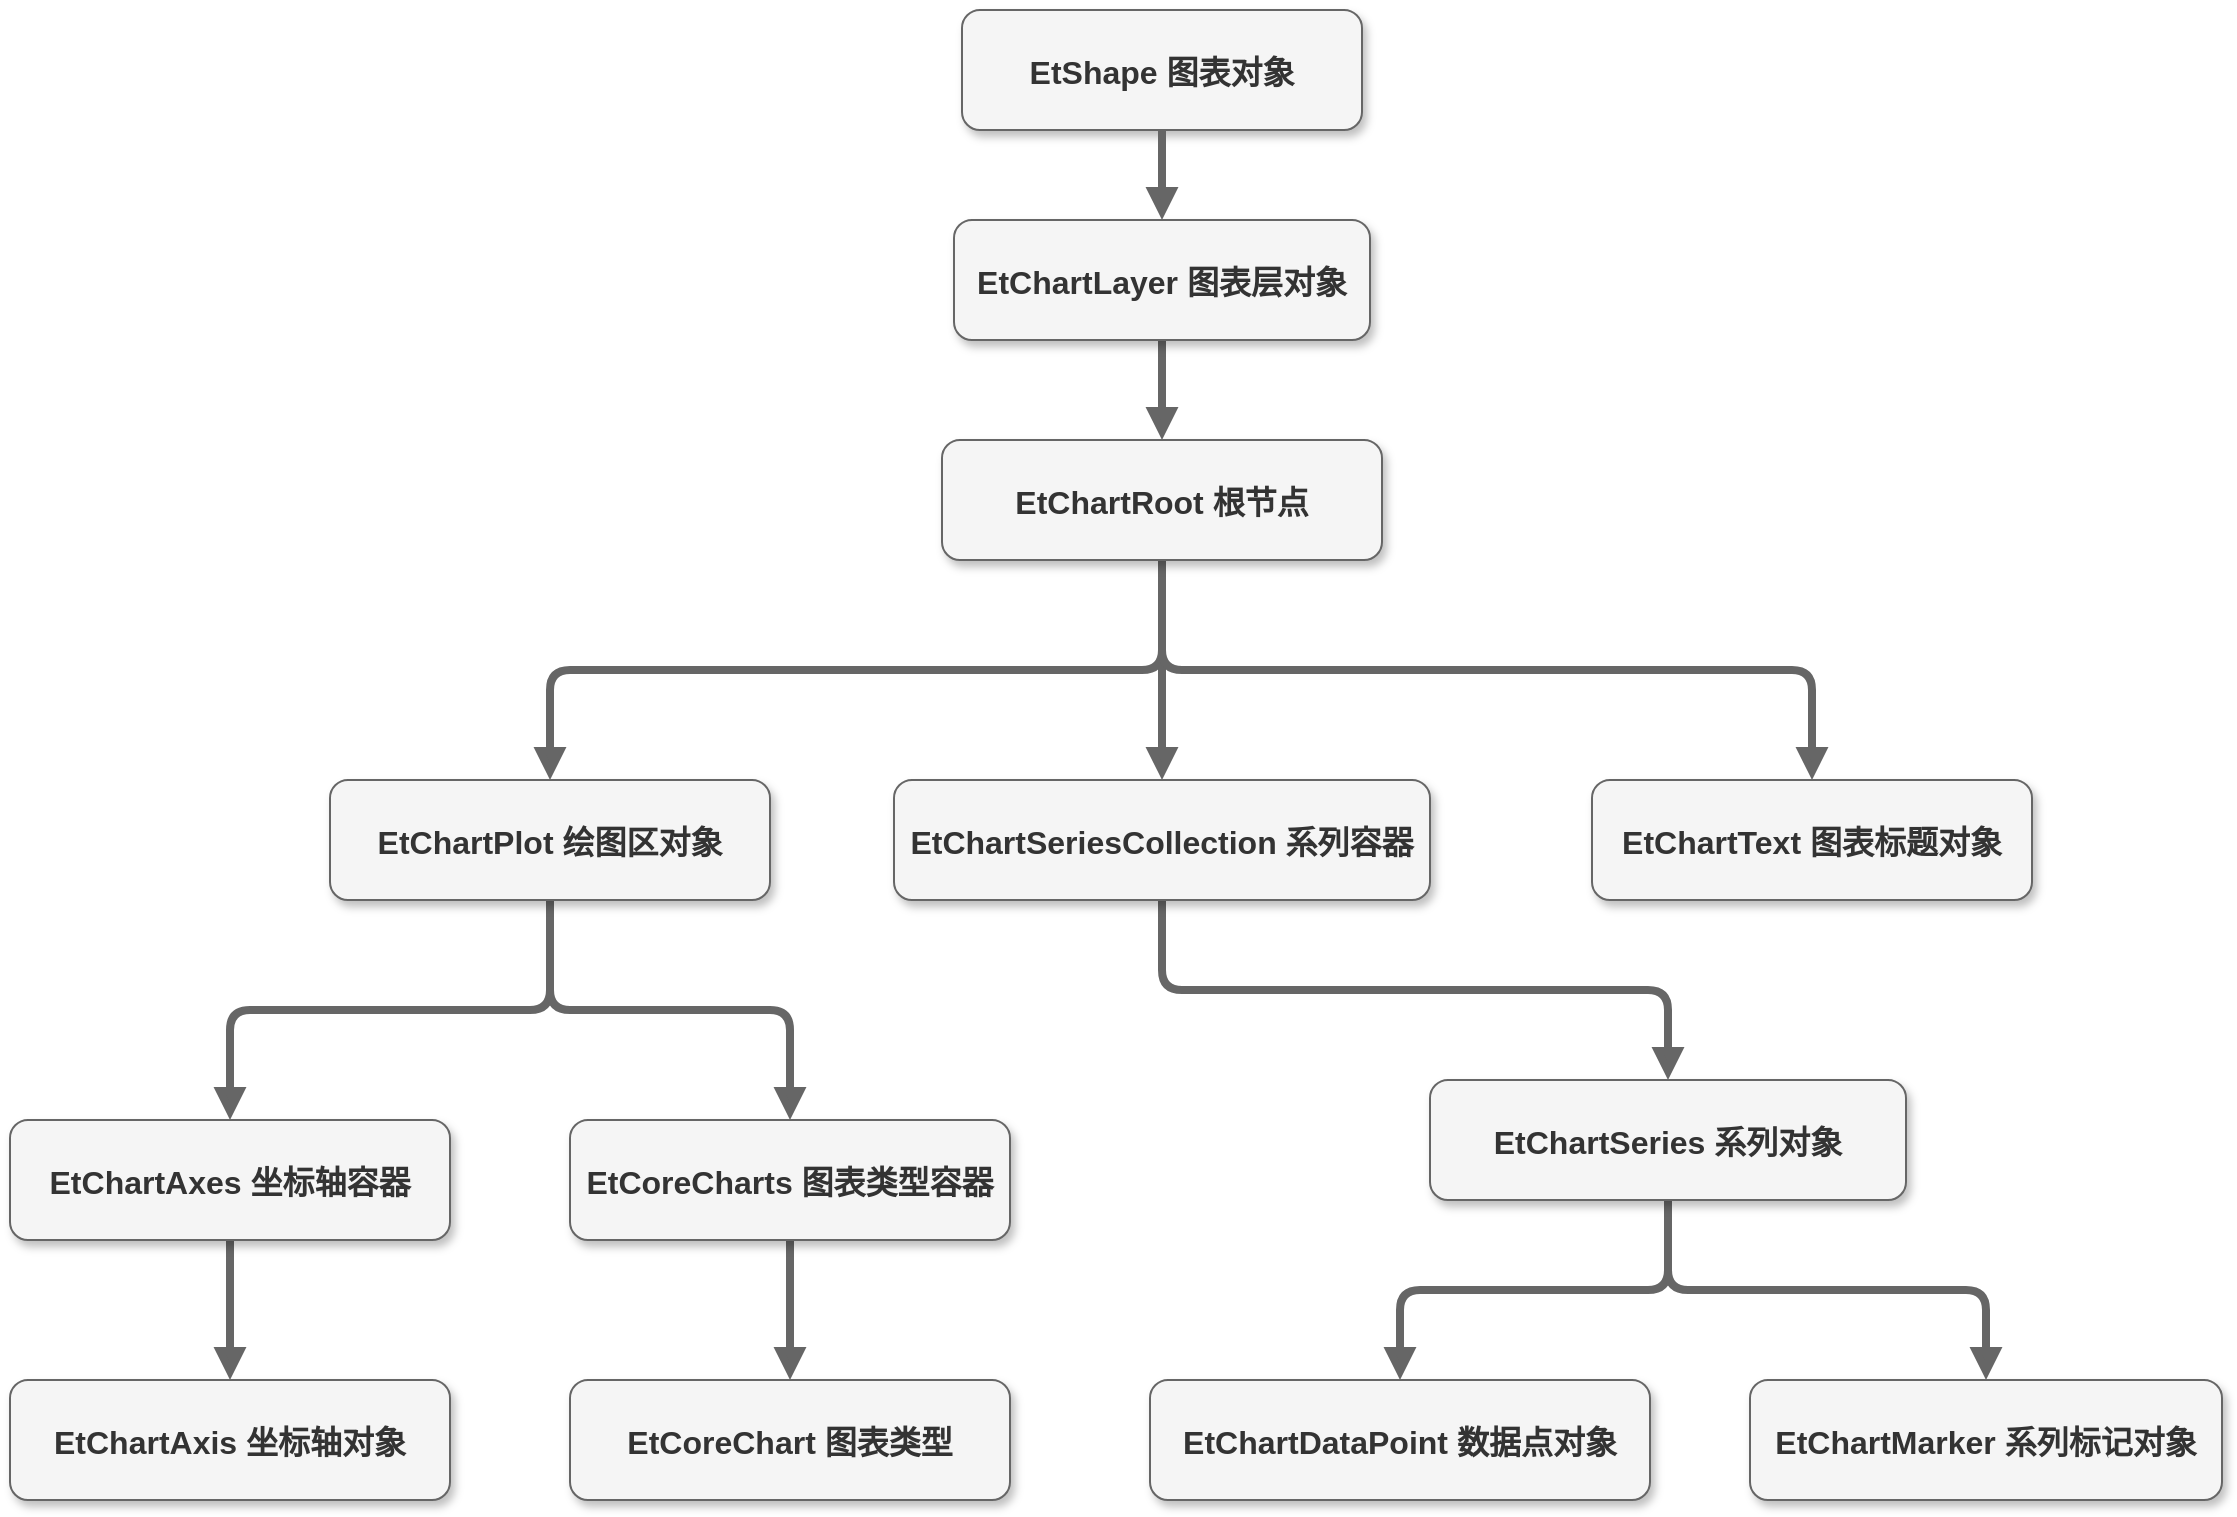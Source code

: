 <mxfile version="12.2.3" type="github" pages="2">
  <diagram name="Page-1" id="97916047-d0de-89f5-080d-49f4d83e522f">
    <mxGraphModel dx="1066" dy="564" grid="1" gridSize="10" guides="1" tooltips="1" connect="1" arrows="1" fold="1" page="1" pageScale="1.5" pageWidth="1169" pageHeight="827" background="#ffffff" math="0" shadow="0">
      <root>
        <mxCell id="0"/>
        <mxCell id="1" parent="0"/>
        <mxCell id="waPN-zL2iwQJFOT_Tszx-65" value="EtShape 图表对象" style="rounded=1;fillColor=#f5f5f5;strokeColor=#666666;shadow=1;fontStyle=1;fontColor=#333333;fontSize=16;" parent="1" vertex="1">
          <mxGeometry x="676" y="155" width="200" height="60" as="geometry"/>
        </mxCell>
        <mxCell id="waPN-zL2iwQJFOT_Tszx-68" value="" style="edgeStyle=elbowEdgeStyle;orthogonalLoop=1;jettySize=auto;elbow=vertical;html=1;endArrow=block;endFill=1;strokeColor=#666666;strokeWidth=4;fillColor=#f5f5f5;fontSize=16;" parent="1" source="3" target="waPN-zL2iwQJFOT_Tszx-67" edge="1">
          <mxGeometry relative="1" as="geometry"/>
        </mxCell>
        <mxCell id="3" value="EtChartLayer 图表层对象" style="rounded=1;fillColor=#f5f5f5;strokeColor=#666666;shadow=1;fontStyle=1;fontColor=#333333;fontSize=16;" parent="1" vertex="1">
          <mxGeometry x="672" y="260" width="208" height="60" as="geometry"/>
        </mxCell>
        <mxCell id="waPN-zL2iwQJFOT_Tszx-70" value="" style="edgeStyle=elbowEdgeStyle;orthogonalLoop=1;jettySize=auto;elbow=vertical;html=1;endArrow=block;endFill=1;strokeColor=#666666;strokeWidth=4;fillColor=#f5f5f5;fontSize=16;" parent="1" source="waPN-zL2iwQJFOT_Tszx-67" target="waPN-zL2iwQJFOT_Tszx-69" edge="1">
          <mxGeometry relative="1" as="geometry"/>
        </mxCell>
        <mxCell id="waPN-zL2iwQJFOT_Tszx-72" value="" style="edgeStyle=elbowEdgeStyle;orthogonalLoop=1;jettySize=auto;elbow=vertical;html=1;endArrow=block;endFill=1;strokeColor=#666666;strokeWidth=4;fillColor=#f5f5f5;fontSize=16;" parent="1" source="waPN-zL2iwQJFOT_Tszx-67" target="waPN-zL2iwQJFOT_Tszx-71" edge="1">
          <mxGeometry relative="1" as="geometry"/>
        </mxCell>
        <mxCell id="waPN-zL2iwQJFOT_Tszx-74" value="" style="edgeStyle=elbowEdgeStyle;orthogonalLoop=1;jettySize=auto;elbow=vertical;html=1;endArrow=block;endFill=1;strokeColor=#666666;strokeWidth=4;fillColor=#f5f5f5;fontSize=16;" parent="1" source="waPN-zL2iwQJFOT_Tszx-67" target="waPN-zL2iwQJFOT_Tszx-73" edge="1">
          <mxGeometry relative="1" as="geometry"/>
        </mxCell>
        <mxCell id="waPN-zL2iwQJFOT_Tszx-67" value="EtChartRoot 根节点" style="rounded=1;fillColor=#f5f5f5;strokeColor=#666666;shadow=1;fontStyle=1;fontColor=#333333;fontSize=16;" parent="1" vertex="1">
          <mxGeometry x="666" y="370" width="220" height="60" as="geometry"/>
        </mxCell>
        <mxCell id="waPN-zL2iwQJFOT_Tszx-73" value="EtChartText 图表标题对象" style="rounded=1;fillColor=#f5f5f5;strokeColor=#666666;shadow=1;fontStyle=1;fontColor=#333333;fontSize=16;" parent="1" vertex="1">
          <mxGeometry x="991" y="540" width="220" height="60" as="geometry"/>
        </mxCell>
        <mxCell id="waPN-zL2iwQJFOT_Tszx-81" value="" style="edgeStyle=elbowEdgeStyle;orthogonalLoop=1;jettySize=auto;elbow=vertical;html=1;endArrow=block;endFill=1;strokeColor=#666666;strokeWidth=4;fillColor=#f5f5f5;fontSize=16;" parent="1" source="waPN-zL2iwQJFOT_Tszx-71" target="waPN-zL2iwQJFOT_Tszx-80" edge="1">
          <mxGeometry relative="1" as="geometry"/>
        </mxCell>
        <mxCell id="waPN-zL2iwQJFOT_Tszx-71" value="EtChartSeriesCollection 系列容器" style="rounded=1;fillColor=#f5f5f5;strokeColor=#666666;shadow=1;fontStyle=1;fontColor=#333333;fontSize=16;" parent="1" vertex="1">
          <mxGeometry x="642" y="540" width="268" height="60" as="geometry"/>
        </mxCell>
        <mxCell id="waPN-zL2iwQJFOT_Tszx-83" value="" style="edgeStyle=elbowEdgeStyle;orthogonalLoop=1;jettySize=auto;elbow=vertical;html=1;endArrow=block;endFill=1;strokeColor=#666666;strokeWidth=4;fillColor=#f5f5f5;fontSize=16;" parent="1" source="waPN-zL2iwQJFOT_Tszx-80" target="waPN-zL2iwQJFOT_Tszx-82" edge="1">
          <mxGeometry relative="1" as="geometry"/>
        </mxCell>
        <mxCell id="waPN-zL2iwQJFOT_Tszx-85" value="" style="edgeStyle=elbowEdgeStyle;orthogonalLoop=1;jettySize=auto;elbow=vertical;html=1;endArrow=block;endFill=1;strokeColor=#666666;strokeWidth=4;fillColor=#f5f5f5;fontSize=16;" parent="1" source="waPN-zL2iwQJFOT_Tszx-80" target="waPN-zL2iwQJFOT_Tszx-84" edge="1">
          <mxGeometry relative="1" as="geometry"/>
        </mxCell>
        <mxCell id="waPN-zL2iwQJFOT_Tszx-80" value="EtChartSeries 系列对象" style="rounded=1;fillColor=#f5f5f5;strokeColor=#666666;shadow=1;fontStyle=1;fontColor=#333333;fontSize=16;" parent="1" vertex="1">
          <mxGeometry x="910" y="690" width="238" height="60" as="geometry"/>
        </mxCell>
        <mxCell id="waPN-zL2iwQJFOT_Tszx-84" value="EtChartMarker 系列标记对象" style="rounded=1;fillColor=#f5f5f5;strokeColor=#666666;shadow=1;fontStyle=1;fontColor=#333333;fontSize=16;" parent="1" vertex="1">
          <mxGeometry x="1070" y="840" width="236" height="60" as="geometry"/>
        </mxCell>
        <mxCell id="waPN-zL2iwQJFOT_Tszx-82" value="EtChartDataPoint 数据点对象" style="rounded=1;fillColor=#f5f5f5;strokeColor=#666666;shadow=1;fontStyle=1;fontColor=#333333;fontSize=16;" parent="1" vertex="1">
          <mxGeometry x="770" y="840" width="250" height="60" as="geometry"/>
        </mxCell>
        <mxCell id="waPN-zL2iwQJFOT_Tszx-76" value="" style="edgeStyle=elbowEdgeStyle;orthogonalLoop=1;jettySize=auto;elbow=vertical;html=1;endArrow=block;endFill=1;strokeColor=#666666;strokeWidth=4;fillColor=#f5f5f5;fontSize=16;" parent="1" source="waPN-zL2iwQJFOT_Tszx-69" target="waPN-zL2iwQJFOT_Tszx-75" edge="1">
          <mxGeometry relative="1" as="geometry"/>
        </mxCell>
        <mxCell id="waPN-zL2iwQJFOT_Tszx-79" value="" style="edgeStyle=elbowEdgeStyle;orthogonalLoop=1;jettySize=auto;elbow=vertical;html=1;endArrow=block;endFill=1;strokeColor=#666666;strokeWidth=4;fillColor=#f5f5f5;fontSize=16;" parent="1" source="waPN-zL2iwQJFOT_Tszx-69" target="waPN-zL2iwQJFOT_Tszx-78" edge="1">
          <mxGeometry relative="1" as="geometry"/>
        </mxCell>
        <mxCell id="waPN-zL2iwQJFOT_Tszx-69" value="EtChartPlot 绘图区对象" style="rounded=1;fillColor=#f5f5f5;strokeColor=#666666;shadow=1;fontStyle=1;fontColor=#333333;fontSize=16;" parent="1" vertex="1">
          <mxGeometry x="360" y="540" width="220" height="60" as="geometry"/>
        </mxCell>
        <mxCell id="waPN-zL2iwQJFOT_Tszx-90" value="" style="edgeStyle=elbowEdgeStyle;orthogonalLoop=1;jettySize=auto;elbow=vertical;html=1;endArrow=block;endFill=1;strokeColor=#666666;strokeWidth=4;fillColor=#f5f5f5;fontSize=16;" parent="1" source="waPN-zL2iwQJFOT_Tszx-78" target="waPN-zL2iwQJFOT_Tszx-89" edge="1">
          <mxGeometry relative="1" as="geometry"/>
        </mxCell>
        <mxCell id="waPN-zL2iwQJFOT_Tszx-78" value="EtCoreCharts 图表类型容器" style="rounded=1;fillColor=#f5f5f5;strokeColor=#666666;shadow=1;fontStyle=1;fontColor=#333333;fontSize=16;" parent="1" vertex="1">
          <mxGeometry x="480" y="710" width="220" height="60" as="geometry"/>
        </mxCell>
        <mxCell id="waPN-zL2iwQJFOT_Tszx-89" value="EtCoreChart 图表类型" style="rounded=1;fillColor=#f5f5f5;strokeColor=#666666;shadow=1;fontStyle=1;fontColor=#333333;fontSize=16;" parent="1" vertex="1">
          <mxGeometry x="480" y="840" width="220" height="60" as="geometry"/>
        </mxCell>
        <mxCell id="waPN-zL2iwQJFOT_Tszx-88" value="" style="edgeStyle=elbowEdgeStyle;orthogonalLoop=1;jettySize=auto;elbow=vertical;html=1;endArrow=block;endFill=1;strokeColor=#666666;strokeWidth=4;fillColor=#f5f5f5;fontSize=16;" parent="1" source="waPN-zL2iwQJFOT_Tszx-75" target="waPN-zL2iwQJFOT_Tszx-87" edge="1">
          <mxGeometry relative="1" as="geometry"/>
        </mxCell>
        <mxCell id="waPN-zL2iwQJFOT_Tszx-75" value="EtChartAxes 坐标轴容器" style="rounded=1;fillColor=#f5f5f5;strokeColor=#666666;shadow=1;fontStyle=1;fontColor=#333333;fontSize=16;" parent="1" vertex="1">
          <mxGeometry x="200" y="710" width="220" height="60" as="geometry"/>
        </mxCell>
        <mxCell id="waPN-zL2iwQJFOT_Tszx-87" value="EtChartAxis 坐标轴对象" style="rounded=1;fillColor=#f5f5f5;strokeColor=#666666;shadow=1;fontStyle=1;fontColor=#333333;fontSize=16;" parent="1" vertex="1">
          <mxGeometry x="200" y="840" width="220" height="60" as="geometry"/>
        </mxCell>
        <mxCell id="29" value="" style="edgeStyle=elbowEdgeStyle;elbow=vertical;strokeWidth=4;endArrow=block;endFill=1;fontStyle=1;strokeColor=#666666;fillColor=#f5f5f5;exitX=0.5;exitY=1;exitDx=0;exitDy=0;fontSize=16;" parent="1" source="waPN-zL2iwQJFOT_Tszx-65" target="3" edge="1">
          <mxGeometry x="22" y="165.5" width="100" height="100" as="geometry">
            <mxPoint x="22" y="265.5" as="sourcePoint"/>
            <mxPoint x="122" y="165.5" as="targetPoint"/>
          </mxGeometry>
        </mxCell>
      </root>
    </mxGraphModel>
  </diagram>
  <diagram id="sTVHcnpiXPsgWJui3WbM" name="Page-2">
    <mxGraphModel dx="826" dy="530" grid="1" gridSize="10" guides="1" tooltips="1" connect="1" arrows="1" fold="1" page="1" pageScale="1" pageWidth="827" pageHeight="1169" math="0" shadow="0">
      <root>
        <mxCell id="MmcqLC3iyLcUtxY_y7rE-0"/>
        <mxCell id="MmcqLC3iyLcUtxY_y7rE-1" parent="MmcqLC3iyLcUtxY_y7rE-0"/>
        <mxCell id="3sE_NvZFQu7x4BtJ_xMA-1" value="" style="edgeStyle=elbowEdgeStyle;orthogonalLoop=1;jettySize=auto;elbow=vertical;html=1;endArrow=block;endFill=1;strokeColor=#666666;strokeWidth=4;fillColor=#f5f5f5;fontSize=14;fontColor=#333333;" edge="1" parent="MmcqLC3iyLcUtxY_y7rE-1" source="MmcqLC3iyLcUtxY_y7rE-2" target="3sE_NvZFQu7x4BtJ_xMA-0">
          <mxGeometry relative="1" as="geometry"/>
        </mxCell>
        <mxCell id="MmcqLC3iyLcUtxY_y7rE-2" value="图表对象绘制" style="rounded=1;fillColor=#f5f5f5;strokeColor=#666666;shadow=1;fontStyle=1;fontColor=#333333;fontSize=14;" vertex="1" parent="MmcqLC3iyLcUtxY_y7rE-1">
          <mxGeometry x="145" y="20" width="300" height="60" as="geometry"/>
        </mxCell>
        <mxCell id="3sE_NvZFQu7x4BtJ_xMA-24" value="" style="edgeStyle=elbowEdgeStyle;orthogonalLoop=1;jettySize=auto;elbow=vertical;html=1;endArrow=block;endFill=1;strokeColor=#666666;strokeWidth=4;fillColor=#f5f5f5;fontSize=14;fontColor=#333333;entryX=0;entryY=0.5;entryDx=0;entryDy=0;" edge="1" parent="MmcqLC3iyLcUtxY_y7rE-1" source="3sE_NvZFQu7x4BtJ_xMA-0" target="3sE_NvZFQu7x4BtJ_xMA-2">
          <mxGeometry relative="1" as="geometry">
            <mxPoint x="518" y="170" as="targetPoint"/>
          </mxGeometry>
        </mxCell>
        <mxCell id="3sE_NvZFQu7x4BtJ_xMA-0" value="KETChartLayerVisual.chartRender" style="rounded=1;fillColor=#f5f5f5;strokeColor=#666666;shadow=1;fontStyle=1;fontColor=#333333;fontSize=14;" vertex="1" parent="MmcqLC3iyLcUtxY_y7rE-1">
          <mxGeometry x="145" y="130" width="300" height="60" as="geometry"/>
        </mxCell>
        <mxCell id="3sE_NvZFQu7x4BtJ_xMA-5" value="" style="edgeStyle=elbowEdgeStyle;orthogonalLoop=1;jettySize=auto;elbow=vertical;html=1;endArrow=block;endFill=1;strokeColor=#666666;strokeWidth=4;fillColor=#f5f5f5;fontSize=14;fontColor=#333333;exitX=0.5;exitY=1;exitDx=0;exitDy=0;" edge="1" parent="MmcqLC3iyLcUtxY_y7rE-1" source="3sE_NvZFQu7x4BtJ_xMA-0" target="3sE_NvZFQu7x4BtJ_xMA-4">
          <mxGeometry relative="1" as="geometry"/>
        </mxCell>
        <mxCell id="3sE_NvZFQu7x4BtJ_xMA-22" value="" style="edgeStyle=elbowEdgeStyle;orthogonalLoop=1;jettySize=auto;elbow=vertical;html=1;endArrow=block;endFill=1;strokeColor=#666666;strokeWidth=4;fillColor=#f5f5f5;fontSize=14;fontColor=#333333;" edge="1" parent="MmcqLC3iyLcUtxY_y7rE-1" source="3sE_NvZFQu7x4BtJ_xMA-2" target="3sE_NvZFQu7x4BtJ_xMA-21">
          <mxGeometry relative="1" as="geometry"/>
        </mxCell>
        <mxCell id="3sE_NvZFQu7x4BtJ_xMA-2" value="KETChartLayer  请求图表数据" style="rounded=1;fillColor=#f5f5f5;strokeColor=#666666;shadow=1;fontStyle=1;fontColor=#333333;fontSize=14;" vertex="1" parent="MmcqLC3iyLcUtxY_y7rE-1">
          <mxGeometry x="530" y="140" width="230" height="60" as="geometry"/>
        </mxCell>
        <mxCell id="3sE_NvZFQu7x4BtJ_xMA-21" value="构建图表对象树" style="rounded=1;fillColor=#f5f5f5;strokeColor=#666666;shadow=1;fontStyle=1;fontColor=#333333;fontSize=14;" vertex="1" parent="MmcqLC3iyLcUtxY_y7rE-1">
          <mxGeometry x="530" y="250" width="230" height="60" as="geometry"/>
        </mxCell>
        <mxCell id="3sE_NvZFQu7x4BtJ_xMA-7" value="" style="edgeStyle=elbowEdgeStyle;orthogonalLoop=1;jettySize=auto;elbow=vertical;html=1;endArrow=block;endFill=1;strokeColor=#666666;strokeWidth=4;fillColor=#f5f5f5;fontSize=14;fontColor=#333333;" edge="1" parent="MmcqLC3iyLcUtxY_y7rE-1" source="3sE_NvZFQu7x4BtJ_xMA-4" target="3sE_NvZFQu7x4BtJ_xMA-6">
          <mxGeometry relative="1" as="geometry"/>
        </mxCell>
        <mxCell id="3sE_NvZFQu7x4BtJ_xMA-4" value="准备离屏 canvas，调用根对象进行实际的绘制" style="rounded=1;fillColor=#f5f5f5;strokeColor=#666666;shadow=1;fontStyle=1;fontColor=#333333;fontSize=14;" vertex="1" parent="MmcqLC3iyLcUtxY_y7rE-1">
          <mxGeometry x="145" y="240" width="300" height="60" as="geometry"/>
        </mxCell>
        <mxCell id="3sE_NvZFQu7x4BtJ_xMA-9" value="" style="edgeStyle=elbowEdgeStyle;orthogonalLoop=1;jettySize=auto;elbow=vertical;html=1;endArrow=block;endFill=1;strokeColor=#666666;strokeWidth=4;fillColor=#f5f5f5;fontSize=14;fontColor=#333333;" edge="1" parent="MmcqLC3iyLcUtxY_y7rE-1" source="3sE_NvZFQu7x4BtJ_xMA-6" target="3sE_NvZFQu7x4BtJ_xMA-8">
          <mxGeometry relative="1" as="geometry"/>
        </mxCell>
        <mxCell id="3sE_NvZFQu7x4BtJ_xMA-6" value="KETChartRootVisual.chaRender" style="rounded=1;fillColor=#f5f5f5;strokeColor=#666666;shadow=1;fontStyle=1;fontColor=#333333;fontSize=14;" vertex="1" parent="MmcqLC3iyLcUtxY_y7rE-1">
          <mxGeometry x="145" y="355" width="300" height="60" as="geometry"/>
        </mxCell>
        <mxCell id="3sE_NvZFQu7x4BtJ_xMA-11" value="" style="edgeStyle=elbowEdgeStyle;orthogonalLoop=1;jettySize=auto;elbow=vertical;html=1;endArrow=block;endFill=1;strokeColor=#666666;strokeWidth=4;fillColor=#f5f5f5;fontSize=14;fontColor=#333333;" edge="1" parent="MmcqLC3iyLcUtxY_y7rE-1" source="3sE_NvZFQu7x4BtJ_xMA-8" target="3sE_NvZFQu7x4BtJ_xMA-10">
          <mxGeometry relative="1" as="geometry"/>
        </mxCell>
        <mxCell id="3sE_NvZFQu7x4BtJ_xMA-8" value="设置剪切区域为图表大小" style="rounded=1;fillColor=#f5f5f5;strokeColor=#666666;shadow=1;fontStyle=1;fontColor=#333333;fontSize=14;" vertex="1" parent="MmcqLC3iyLcUtxY_y7rE-1">
          <mxGeometry x="145" y="470" width="300" height="60" as="geometry"/>
        </mxCell>
        <mxCell id="3sE_NvZFQu7x4BtJ_xMA-13" value="" style="edgeStyle=elbowEdgeStyle;orthogonalLoop=1;jettySize=auto;elbow=vertical;html=1;endArrow=block;endFill=1;strokeColor=#666666;strokeWidth=4;fillColor=#f5f5f5;fontSize=14;fontColor=#333333;" edge="1" parent="MmcqLC3iyLcUtxY_y7rE-1" source="3sE_NvZFQu7x4BtJ_xMA-10" target="3sE_NvZFQu7x4BtJ_xMA-12">
          <mxGeometry relative="1" as="geometry"/>
        </mxCell>
        <mxCell id="3sE_NvZFQu7x4BtJ_xMA-10" value="travelPaintElements 收集所有需要绘制的对象" style="rounded=1;fillColor=#f5f5f5;strokeColor=#666666;shadow=1;fontStyle=1;fontColor=#333333;fontSize=14;" vertex="1" parent="MmcqLC3iyLcUtxY_y7rE-1">
          <mxGeometry x="142.5" y="570" width="305" height="60" as="geometry"/>
        </mxCell>
        <mxCell id="3sE_NvZFQu7x4BtJ_xMA-36" value="" style="edgeStyle=elbowEdgeStyle;orthogonalLoop=1;jettySize=auto;elbow=vertical;html=1;endArrow=block;endFill=1;strokeColor=#666666;strokeWidth=4;fillColor=#f5f5f5;fontSize=14;fontColor=#333333;" edge="1" parent="MmcqLC3iyLcUtxY_y7rE-1" source="3sE_NvZFQu7x4BtJ_xMA-12" target="3sE_NvZFQu7x4BtJ_xMA-35">
          <mxGeometry relative="1" as="geometry"/>
        </mxCell>
        <mxCell id="3sE_NvZFQu7x4BtJ_xMA-12" value="对象按Z-Order排序并逐个对象进行绘制" style="rounded=1;fillColor=#f5f5f5;strokeColor=#666666;shadow=1;fontStyle=1;fontColor=#333333;fontSize=14;" vertex="1" parent="MmcqLC3iyLcUtxY_y7rE-1">
          <mxGeometry x="140" y="690" width="310" height="60" as="geometry"/>
        </mxCell>
        <mxCell id="3sE_NvZFQu7x4BtJ_xMA-38" value="" style="edgeStyle=elbowEdgeStyle;orthogonalLoop=1;jettySize=auto;elbow=vertical;html=1;endArrow=block;endFill=1;strokeColor=#666666;strokeWidth=4;fillColor=#f5f5f5;fontSize=14;fontColor=#333333;entryX=0.5;entryY=1;entryDx=0;entryDy=0;" edge="1" parent="MmcqLC3iyLcUtxY_y7rE-1" source="3sE_NvZFQu7x4BtJ_xMA-35" target="3sE_NvZFQu7x4BtJ_xMA-29">
          <mxGeometry relative="1" as="geometry">
            <mxPoint x="672" y="610" as="targetPoint"/>
          </mxGeometry>
        </mxCell>
        <mxCell id="3sE_NvZFQu7x4BtJ_xMA-35" value="KETChartShapeVisual.renderSelf" style="rounded=1;fillColor=#f5f5f5;strokeColor=#666666;shadow=1;fontStyle=1;fontColor=#333333;fontSize=14;" vertex="1" parent="MmcqLC3iyLcUtxY_y7rE-1">
          <mxGeometry x="505" y="690" width="310" height="60" as="geometry"/>
        </mxCell>
        <mxCell id="3sE_NvZFQu7x4BtJ_xMA-32" value="" style="edgeStyle=elbowEdgeStyle;orthogonalLoop=1;jettySize=auto;elbow=vertical;html=1;endArrow=block;endFill=1;strokeColor=#666666;strokeWidth=4;fillColor=#f5f5f5;fontSize=14;fontColor=#333333;" edge="1" parent="MmcqLC3iyLcUtxY_y7rE-1" source="3sE_NvZFQu7x4BtJ_xMA-29" target="3sE_NvZFQu7x4BtJ_xMA-31">
          <mxGeometry relative="1" as="geometry"/>
        </mxCell>
        <mxCell id="3sE_NvZFQu7x4BtJ_xMA-29" value="设置对象需要的剪切区域" style="rounded=1;fillColor=#f5f5f5;strokeColor=#666666;shadow=1;fontStyle=1;fontColor=#333333;fontSize=14;" vertex="1" parent="MmcqLC3iyLcUtxY_y7rE-1">
          <mxGeometry x="510" y="510" width="300" height="60" as="geometry"/>
        </mxCell>
        <mxCell id="3sE_NvZFQu7x4BtJ_xMA-31" value="调用对象绘制进行实际的绘制" style="rounded=1;fillColor=#f5f5f5;strokeColor=#666666;shadow=1;fontStyle=1;fontColor=#333333;fontSize=14;" vertex="1" parent="MmcqLC3iyLcUtxY_y7rE-1">
          <mxGeometry x="510" y="390" width="300" height="60" as="geometry"/>
        </mxCell>
      </root>
    </mxGraphModel>
  </diagram>
</mxfile>
